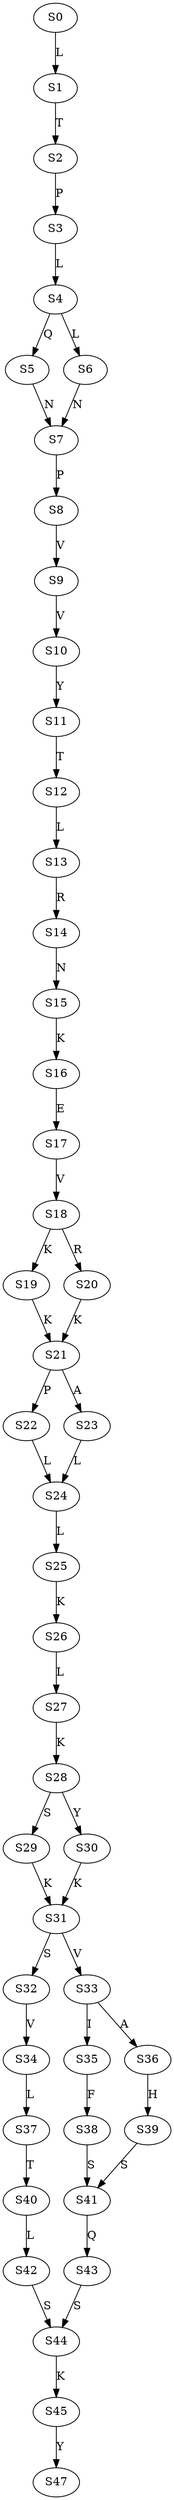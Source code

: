 strict digraph  {
	S0 -> S1 [ label = L ];
	S1 -> S2 [ label = T ];
	S2 -> S3 [ label = P ];
	S3 -> S4 [ label = L ];
	S4 -> S5 [ label = Q ];
	S4 -> S6 [ label = L ];
	S5 -> S7 [ label = N ];
	S6 -> S7 [ label = N ];
	S7 -> S8 [ label = P ];
	S8 -> S9 [ label = V ];
	S9 -> S10 [ label = V ];
	S10 -> S11 [ label = Y ];
	S11 -> S12 [ label = T ];
	S12 -> S13 [ label = L ];
	S13 -> S14 [ label = R ];
	S14 -> S15 [ label = N ];
	S15 -> S16 [ label = K ];
	S16 -> S17 [ label = E ];
	S17 -> S18 [ label = V ];
	S18 -> S19 [ label = K ];
	S18 -> S20 [ label = R ];
	S19 -> S21 [ label = K ];
	S20 -> S21 [ label = K ];
	S21 -> S22 [ label = P ];
	S21 -> S23 [ label = A ];
	S22 -> S24 [ label = L ];
	S23 -> S24 [ label = L ];
	S24 -> S25 [ label = L ];
	S25 -> S26 [ label = K ];
	S26 -> S27 [ label = L ];
	S27 -> S28 [ label = K ];
	S28 -> S29 [ label = S ];
	S28 -> S30 [ label = Y ];
	S29 -> S31 [ label = K ];
	S30 -> S31 [ label = K ];
	S31 -> S32 [ label = S ];
	S31 -> S33 [ label = V ];
	S32 -> S34 [ label = V ];
	S33 -> S35 [ label = I ];
	S33 -> S36 [ label = A ];
	S34 -> S37 [ label = L ];
	S35 -> S38 [ label = F ];
	S36 -> S39 [ label = H ];
	S37 -> S40 [ label = T ];
	S38 -> S41 [ label = S ];
	S39 -> S41 [ label = S ];
	S40 -> S42 [ label = L ];
	S41 -> S43 [ label = Q ];
	S42 -> S44 [ label = S ];
	S43 -> S44 [ label = S ];
	S44 -> S45 [ label = K ];
	S45 -> S47 [ label = Y ];
}
